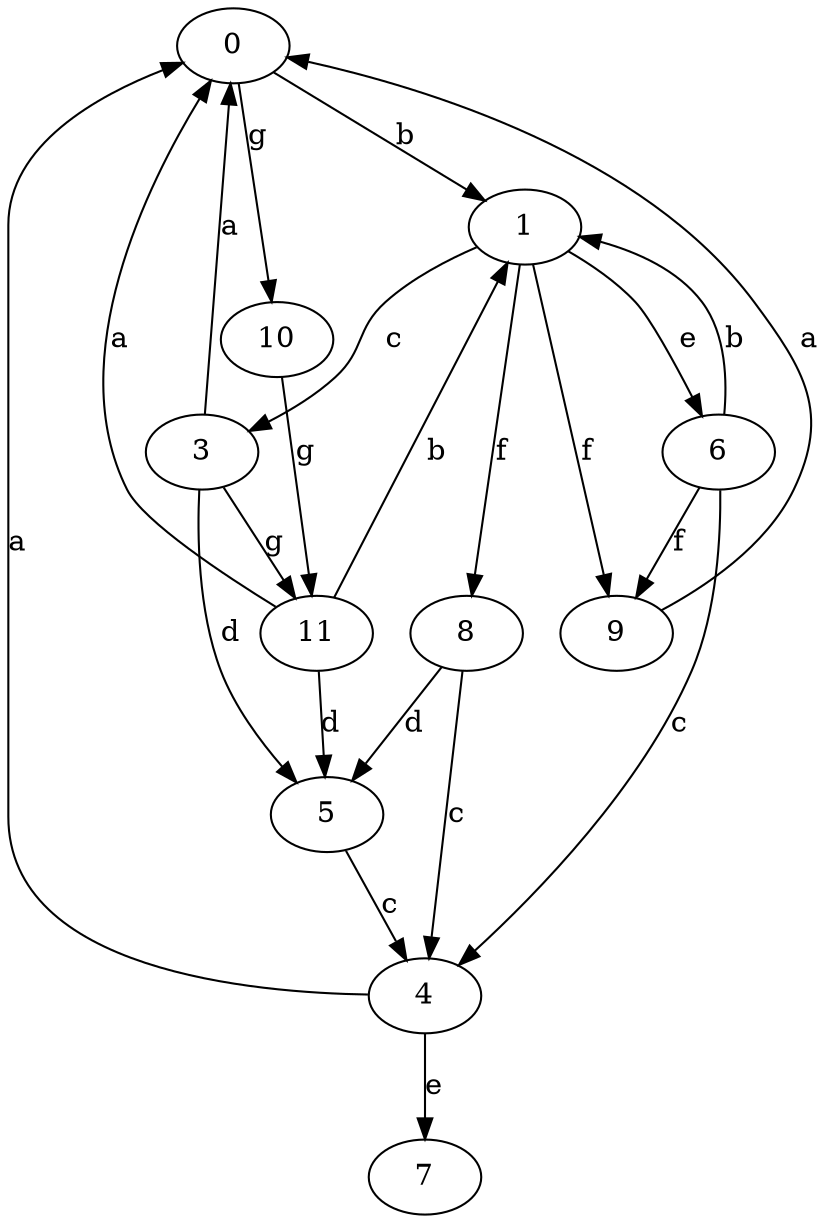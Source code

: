 strict digraph  {
0;
1;
3;
4;
5;
6;
7;
8;
9;
10;
11;
0 -> 1  [label=b];
0 -> 10  [label=g];
1 -> 3  [label=c];
1 -> 6  [label=e];
1 -> 8  [label=f];
1 -> 9  [label=f];
3 -> 0  [label=a];
3 -> 5  [label=d];
3 -> 11  [label=g];
4 -> 0  [label=a];
4 -> 7  [label=e];
5 -> 4  [label=c];
6 -> 1  [label=b];
6 -> 4  [label=c];
6 -> 9  [label=f];
8 -> 4  [label=c];
8 -> 5  [label=d];
9 -> 0  [label=a];
10 -> 11  [label=g];
11 -> 0  [label=a];
11 -> 1  [label=b];
11 -> 5  [label=d];
}

